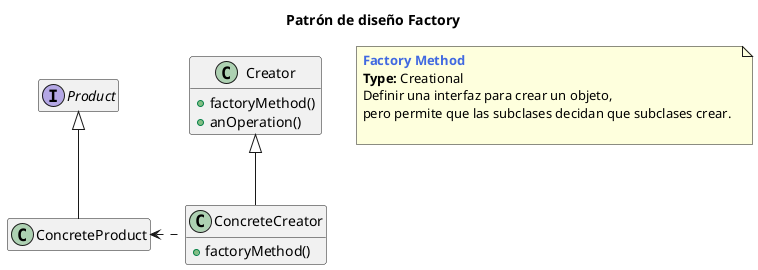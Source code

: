 /' FACTORY METHOD '/

@startuml Factory_Method

title Patrón de diseño Factory 

class Creator {
    + factoryMethod()
    + anOperation()
}

class ConcreteCreator {
    + factoryMethod()
}

interface Product

class ConcreteProduct

hide empty members

Product <|-- ConcreteProduct
Creator <|-- ConcreteCreator
ConcreteProduct <. ConcreteCreator

note as N1
    <b><color:royalBlue>Factory Method</color></b>
    <b>Type:</b> Creational
    Definir una interfaz para crear un objeto,
    pero permite que las subclases decidan que subclases crear.  

end note

@enduml